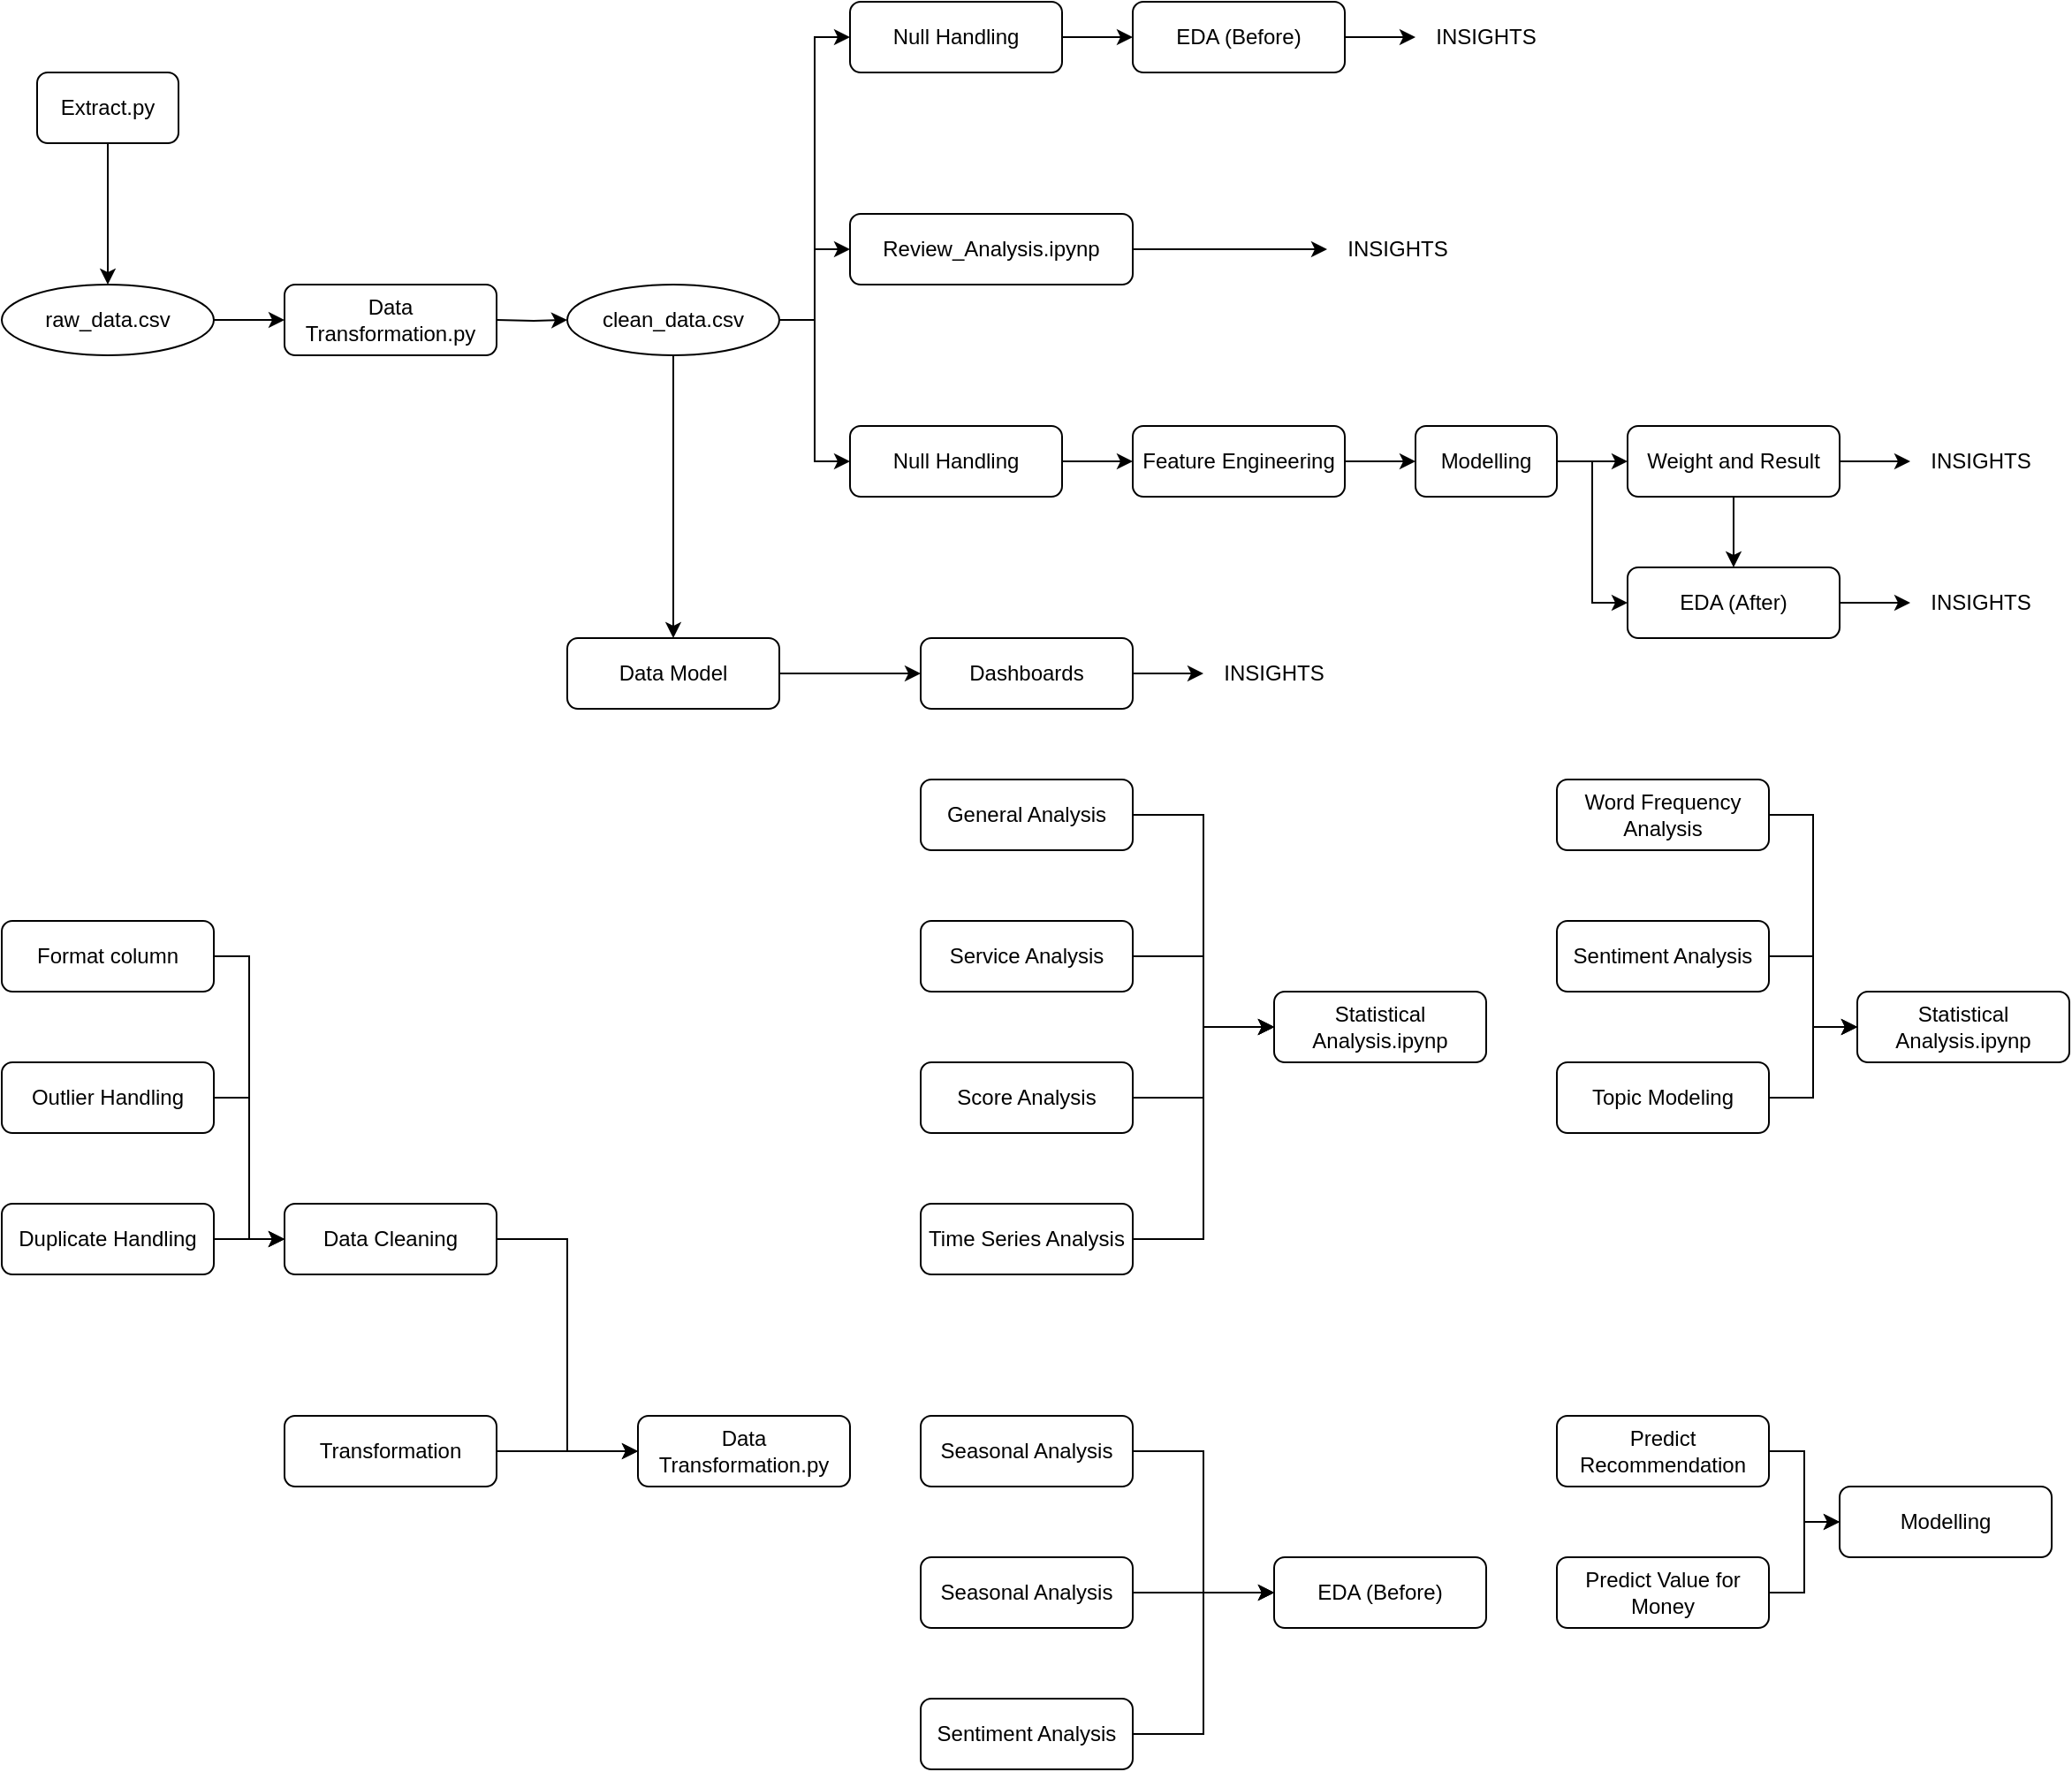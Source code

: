 <mxfile version="24.0.6" type="github">
  <diagram id="C5RBs43oDa-KdzZeNtuy" name="Page-1">
    <mxGraphModel dx="1434" dy="738" grid="1" gridSize="10" guides="1" tooltips="1" connect="1" arrows="1" fold="1" page="1" pageScale="1" pageWidth="1200" pageHeight="1600" math="0" shadow="0">
      <root>
        <mxCell id="WIyWlLk6GJQsqaUBKTNV-0" />
        <mxCell id="WIyWlLk6GJQsqaUBKTNV-1" parent="WIyWlLk6GJQsqaUBKTNV-0" />
        <mxCell id="07CyPVwS7ZV6MGK7Blt4-1" value="" style="edgeStyle=orthogonalEdgeStyle;rounded=0;orthogonalLoop=1;jettySize=auto;html=1;" parent="WIyWlLk6GJQsqaUBKTNV-1" source="WIyWlLk6GJQsqaUBKTNV-3" target="07CyPVwS7ZV6MGK7Blt4-0" edge="1">
          <mxGeometry relative="1" as="geometry" />
        </mxCell>
        <mxCell id="WIyWlLk6GJQsqaUBKTNV-3" value="Extract.py" style="rounded=1;whiteSpace=wrap;html=1;fontSize=12;glass=0;strokeWidth=1;shadow=0;" parent="WIyWlLk6GJQsqaUBKTNV-1" vertex="1">
          <mxGeometry x="60" y="400" width="80" height="40" as="geometry" />
        </mxCell>
        <mxCell id="07CyPVwS7ZV6MGK7Blt4-3" value="" style="edgeStyle=orthogonalEdgeStyle;rounded=0;orthogonalLoop=1;jettySize=auto;html=1;" parent="WIyWlLk6GJQsqaUBKTNV-1" source="07CyPVwS7ZV6MGK7Blt4-0" target="07CyPVwS7ZV6MGK7Blt4-2" edge="1">
          <mxGeometry relative="1" as="geometry" />
        </mxCell>
        <mxCell id="07CyPVwS7ZV6MGK7Blt4-0" value="raw_data.csv" style="ellipse;whiteSpace=wrap;html=1;rounded=1;glass=0;strokeWidth=1;shadow=0;" parent="WIyWlLk6GJQsqaUBKTNV-1" vertex="1">
          <mxGeometry x="40" y="520" width="120" height="40" as="geometry" />
        </mxCell>
        <mxCell id="07CyPVwS7ZV6MGK7Blt4-6" value="" style="edgeStyle=orthogonalEdgeStyle;rounded=0;orthogonalLoop=1;jettySize=auto;html=1;entryX=0;entryY=0.5;entryDx=0;entryDy=0;" parent="WIyWlLk6GJQsqaUBKTNV-1" target="07CyPVwS7ZV6MGK7Blt4-7" edge="1">
          <mxGeometry relative="1" as="geometry">
            <mxPoint x="320" y="540" as="sourcePoint" />
            <mxPoint x="400" y="540" as="targetPoint" />
          </mxGeometry>
        </mxCell>
        <mxCell id="07CyPVwS7ZV6MGK7Blt4-2" value="Data Transformation.py" style="rounded=1;whiteSpace=wrap;html=1;glass=0;strokeWidth=1;shadow=0;" parent="WIyWlLk6GJQsqaUBKTNV-1" vertex="1">
          <mxGeometry x="200" y="520" width="120" height="40" as="geometry" />
        </mxCell>
        <mxCell id="07CyPVwS7ZV6MGK7Blt4-16" style="edgeStyle=orthogonalEdgeStyle;rounded=0;orthogonalLoop=1;jettySize=auto;html=1;entryX=0;entryY=0.5;entryDx=0;entryDy=0;" parent="WIyWlLk6GJQsqaUBKTNV-1" source="-1pXZJCSbfHPmCtMx0VH-27" target="07CyPVwS7ZV6MGK7Blt4-15" edge="1">
          <mxGeometry relative="1" as="geometry">
            <mxPoint x="800" y="610" as="sourcePoint" />
          </mxGeometry>
        </mxCell>
        <mxCell id="07CyPVwS7ZV6MGK7Blt4-24" style="rounded=0;orthogonalLoop=1;jettySize=auto;html=1;entryX=0.5;entryY=0;entryDx=0;entryDy=0;" parent="WIyWlLk6GJQsqaUBKTNV-1" source="07CyPVwS7ZV6MGK7Blt4-7" target="U5L_itZijPAINbsH5atg-0" edge="1">
          <mxGeometry relative="1" as="geometry">
            <mxPoint x="260" y="630" as="targetPoint" />
          </mxGeometry>
        </mxCell>
        <mxCell id="WIjhdBddHIDx41--vkLS-14" style="edgeStyle=orthogonalEdgeStyle;rounded=0;orthogonalLoop=1;jettySize=auto;html=1;entryX=0;entryY=0.5;entryDx=0;entryDy=0;" parent="WIyWlLk6GJQsqaUBKTNV-1" source="07CyPVwS7ZV6MGK7Blt4-7" target="WIjhdBddHIDx41--vkLS-13" edge="1">
          <mxGeometry relative="1" as="geometry" />
        </mxCell>
        <mxCell id="07CyPVwS7ZV6MGK7Blt4-7" value="clean_data.csv" style="ellipse;whiteSpace=wrap;html=1;rounded=1;glass=0;strokeWidth=1;shadow=0;" parent="WIyWlLk6GJQsqaUBKTNV-1" vertex="1">
          <mxGeometry x="360" y="520" width="120" height="40" as="geometry" />
        </mxCell>
        <mxCell id="07CyPVwS7ZV6MGK7Blt4-18" value="" style="edgeStyle=orthogonalEdgeStyle;rounded=0;orthogonalLoop=1;jettySize=auto;html=1;entryX=0;entryY=0.5;entryDx=0;entryDy=0;" parent="WIyWlLk6GJQsqaUBKTNV-1" source="07CyPVwS7ZV6MGK7Blt4-15" target="07CyPVwS7ZV6MGK7Blt4-17" edge="1">
          <mxGeometry relative="1" as="geometry" />
        </mxCell>
        <mxCell id="07CyPVwS7ZV6MGK7Blt4-21" style="edgeStyle=orthogonalEdgeStyle;rounded=0;orthogonalLoop=1;jettySize=auto;html=1;exitX=1;exitY=0.5;exitDx=0;exitDy=0;entryX=0;entryY=0.5;entryDx=0;entryDy=0;" parent="WIyWlLk6GJQsqaUBKTNV-1" source="07CyPVwS7ZV6MGK7Blt4-15" target="07CyPVwS7ZV6MGK7Blt4-20" edge="1">
          <mxGeometry relative="1" as="geometry" />
        </mxCell>
        <mxCell id="07CyPVwS7ZV6MGK7Blt4-15" value="Modelling" style="rounded=1;whiteSpace=wrap;html=1;fontSize=12;glass=0;strokeWidth=1;shadow=0;" parent="WIyWlLk6GJQsqaUBKTNV-1" vertex="1">
          <mxGeometry x="840" y="600" width="80" height="40" as="geometry" />
        </mxCell>
        <mxCell id="07CyPVwS7ZV6MGK7Blt4-38" style="edgeStyle=orthogonalEdgeStyle;rounded=0;orthogonalLoop=1;jettySize=auto;html=1;exitX=1;exitY=0.5;exitDx=0;exitDy=0;" parent="WIyWlLk6GJQsqaUBKTNV-1" source="07CyPVwS7ZV6MGK7Blt4-17" target="07CyPVwS7ZV6MGK7Blt4-37" edge="1">
          <mxGeometry relative="1" as="geometry" />
        </mxCell>
        <mxCell id="07CyPVwS7ZV6MGK7Blt4-17" value="EDA (After)" style="rounded=1;whiteSpace=wrap;html=1;fontSize=12;glass=0;strokeWidth=1;shadow=0;" parent="WIyWlLk6GJQsqaUBKTNV-1" vertex="1">
          <mxGeometry x="960" y="680" width="120" height="40" as="geometry" />
        </mxCell>
        <mxCell id="07CyPVwS7ZV6MGK7Blt4-22" style="edgeStyle=orthogonalEdgeStyle;rounded=0;orthogonalLoop=1;jettySize=auto;html=1;exitX=0.5;exitY=1;exitDx=0;exitDy=0;" parent="WIyWlLk6GJQsqaUBKTNV-1" source="07CyPVwS7ZV6MGK7Blt4-20" target="07CyPVwS7ZV6MGK7Blt4-17" edge="1">
          <mxGeometry relative="1" as="geometry" />
        </mxCell>
        <mxCell id="07CyPVwS7ZV6MGK7Blt4-34" style="edgeStyle=orthogonalEdgeStyle;rounded=0;orthogonalLoop=1;jettySize=auto;html=1;" parent="WIyWlLk6GJQsqaUBKTNV-1" source="07CyPVwS7ZV6MGK7Blt4-20" target="07CyPVwS7ZV6MGK7Blt4-33" edge="1">
          <mxGeometry relative="1" as="geometry" />
        </mxCell>
        <mxCell id="07CyPVwS7ZV6MGK7Blt4-20" value="Weight and Result" style="rounded=1;whiteSpace=wrap;html=1;" parent="WIyWlLk6GJQsqaUBKTNV-1" vertex="1">
          <mxGeometry x="960" y="600" width="120" height="40" as="geometry" />
        </mxCell>
        <mxCell id="07CyPVwS7ZV6MGK7Blt4-36" style="edgeStyle=orthogonalEdgeStyle;rounded=0;orthogonalLoop=1;jettySize=auto;html=1;entryX=0;entryY=0.5;entryDx=0;entryDy=0;" parent="WIyWlLk6GJQsqaUBKTNV-1" source="07CyPVwS7ZV6MGK7Blt4-25" target="07CyPVwS7ZV6MGK7Blt4-35" edge="1">
          <mxGeometry relative="1" as="geometry" />
        </mxCell>
        <mxCell id="07CyPVwS7ZV6MGK7Blt4-25" value="Dashboards" style="rounded=1;whiteSpace=wrap;html=1;" parent="WIyWlLk6GJQsqaUBKTNV-1" vertex="1">
          <mxGeometry x="560" y="720" width="120" height="40" as="geometry" />
        </mxCell>
        <mxCell id="07CyPVwS7ZV6MGK7Blt4-33" value="INSIGHTS" style="text;html=1;align=center;verticalAlign=middle;whiteSpace=wrap;rounded=0;" parent="WIyWlLk6GJQsqaUBKTNV-1" vertex="1">
          <mxGeometry x="1120" y="600" width="80" height="40" as="geometry" />
        </mxCell>
        <mxCell id="07CyPVwS7ZV6MGK7Blt4-35" value="INSIGHTS" style="text;html=1;align=center;verticalAlign=middle;whiteSpace=wrap;rounded=0;" parent="WIyWlLk6GJQsqaUBKTNV-1" vertex="1">
          <mxGeometry x="720" y="720" width="80" height="40" as="geometry" />
        </mxCell>
        <mxCell id="07CyPVwS7ZV6MGK7Blt4-37" value="INSIGHTS" style="text;html=1;align=center;verticalAlign=middle;whiteSpace=wrap;rounded=0;" parent="WIyWlLk6GJQsqaUBKTNV-1" vertex="1">
          <mxGeometry x="1120" y="680" width="80" height="40" as="geometry" />
        </mxCell>
        <mxCell id="07CyPVwS7ZV6MGK7Blt4-39" value="Data Transformation.py" style="rounded=1;whiteSpace=wrap;html=1;glass=0;strokeWidth=1;shadow=0;" parent="WIyWlLk6GJQsqaUBKTNV-1" vertex="1">
          <mxGeometry x="400" y="1160" width="120" height="40" as="geometry" />
        </mxCell>
        <mxCell id="07CyPVwS7ZV6MGK7Blt4-48" style="edgeStyle=orthogonalEdgeStyle;rounded=0;orthogonalLoop=1;jettySize=auto;html=1;entryX=0;entryY=0.5;entryDx=0;entryDy=0;" parent="WIyWlLk6GJQsqaUBKTNV-1" source="07CyPVwS7ZV6MGK7Blt4-40" target="07CyPVwS7ZV6MGK7Blt4-39" edge="1">
          <mxGeometry relative="1" as="geometry" />
        </mxCell>
        <mxCell id="07CyPVwS7ZV6MGK7Blt4-40" value="Data Cleaning" style="rounded=1;whiteSpace=wrap;html=1;glass=0;strokeWidth=1;shadow=0;" parent="WIyWlLk6GJQsqaUBKTNV-1" vertex="1">
          <mxGeometry x="200" y="1040" width="120" height="40" as="geometry" />
        </mxCell>
        <mxCell id="07CyPVwS7ZV6MGK7Blt4-46" style="edgeStyle=orthogonalEdgeStyle;rounded=0;orthogonalLoop=1;jettySize=auto;html=1;entryX=0;entryY=0.5;entryDx=0;entryDy=0;" parent="WIyWlLk6GJQsqaUBKTNV-1" source="07CyPVwS7ZV6MGK7Blt4-43" target="07CyPVwS7ZV6MGK7Blt4-39" edge="1">
          <mxGeometry relative="1" as="geometry">
            <mxPoint x="400" y="1180" as="targetPoint" />
          </mxGeometry>
        </mxCell>
        <mxCell id="07CyPVwS7ZV6MGK7Blt4-43" value="Transformation" style="rounded=1;whiteSpace=wrap;html=1;glass=0;strokeWidth=1;shadow=0;" parent="WIyWlLk6GJQsqaUBKTNV-1" vertex="1">
          <mxGeometry x="200" y="1160" width="120" height="40" as="geometry" />
        </mxCell>
        <mxCell id="07CyPVwS7ZV6MGK7Blt4-50" style="edgeStyle=orthogonalEdgeStyle;rounded=0;orthogonalLoop=1;jettySize=auto;html=1;entryX=0;entryY=0.5;entryDx=0;entryDy=0;" parent="WIyWlLk6GJQsqaUBKTNV-1" source="07CyPVwS7ZV6MGK7Blt4-49" target="07CyPVwS7ZV6MGK7Blt4-40" edge="1">
          <mxGeometry relative="1" as="geometry" />
        </mxCell>
        <mxCell id="07CyPVwS7ZV6MGK7Blt4-49" value="Format column" style="rounded=1;whiteSpace=wrap;html=1;glass=0;strokeWidth=1;shadow=0;" parent="WIyWlLk6GJQsqaUBKTNV-1" vertex="1">
          <mxGeometry x="40" y="880" width="120" height="40" as="geometry" />
        </mxCell>
        <mxCell id="07CyPVwS7ZV6MGK7Blt4-54" value="" style="edgeStyle=orthogonalEdgeStyle;rounded=0;orthogonalLoop=1;jettySize=auto;html=1;entryX=0;entryY=0.5;entryDx=0;entryDy=0;" parent="WIyWlLk6GJQsqaUBKTNV-1" source="07CyPVwS7ZV6MGK7Blt4-53" target="07CyPVwS7ZV6MGK7Blt4-40" edge="1">
          <mxGeometry relative="1" as="geometry" />
        </mxCell>
        <mxCell id="07CyPVwS7ZV6MGK7Blt4-53" value="Outlier Handling" style="rounded=1;whiteSpace=wrap;html=1;glass=0;strokeWidth=1;shadow=0;" parent="WIyWlLk6GJQsqaUBKTNV-1" vertex="1">
          <mxGeometry x="40" y="960" width="120" height="40" as="geometry" />
        </mxCell>
        <mxCell id="07CyPVwS7ZV6MGK7Blt4-56" value="" style="edgeStyle=orthogonalEdgeStyle;rounded=0;orthogonalLoop=1;jettySize=auto;html=1;" parent="WIyWlLk6GJQsqaUBKTNV-1" source="07CyPVwS7ZV6MGK7Blt4-55" target="07CyPVwS7ZV6MGK7Blt4-40" edge="1">
          <mxGeometry relative="1" as="geometry" />
        </mxCell>
        <mxCell id="07CyPVwS7ZV6MGK7Blt4-55" value="Duplicate Handling" style="rounded=1;whiteSpace=wrap;html=1;glass=0;strokeWidth=1;shadow=0;" parent="WIyWlLk6GJQsqaUBKTNV-1" vertex="1">
          <mxGeometry x="40" y="1040" width="120" height="40" as="geometry" />
        </mxCell>
        <mxCell id="-1pXZJCSbfHPmCtMx0VH-33" style="edgeStyle=orthogonalEdgeStyle;rounded=0;orthogonalLoop=1;jettySize=auto;html=1;entryX=0;entryY=0.5;entryDx=0;entryDy=0;" parent="WIyWlLk6GJQsqaUBKTNV-1" source="-1pXZJCSbfHPmCtMx0VH-12" target="-1pXZJCSbfHPmCtMx0VH-36" edge="1">
          <mxGeometry relative="1" as="geometry">
            <mxPoint x="830" y="380" as="targetPoint" />
          </mxGeometry>
        </mxCell>
        <mxCell id="-1pXZJCSbfHPmCtMx0VH-12" value="EDA (Before)" style="rounded=1;whiteSpace=wrap;html=1;fontSize=12;glass=0;strokeWidth=1;shadow=0;" parent="WIyWlLk6GJQsqaUBKTNV-1" vertex="1">
          <mxGeometry x="680" y="360" width="120" height="40" as="geometry" />
        </mxCell>
        <mxCell id="-1pXZJCSbfHPmCtMx0VH-13" value="" style="edgeStyle=orthogonalEdgeStyle;rounded=0;orthogonalLoop=1;jettySize=auto;html=1;" parent="WIyWlLk6GJQsqaUBKTNV-1" source="-1pXZJCSbfHPmCtMx0VH-14" target="-1pXZJCSbfHPmCtMx0VH-12" edge="1">
          <mxGeometry relative="1" as="geometry" />
        </mxCell>
        <mxCell id="-1pXZJCSbfHPmCtMx0VH-14" value="Null Handling" style="rounded=1;whiteSpace=wrap;html=1;glass=0;strokeWidth=1;shadow=0;" parent="WIyWlLk6GJQsqaUBKTNV-1" vertex="1">
          <mxGeometry x="520" y="360" width="120" height="40" as="geometry" />
        </mxCell>
        <mxCell id="-1pXZJCSbfHPmCtMx0VH-16" value="" style="endArrow=classic;html=1;rounded=0;entryX=0;entryY=0.5;entryDx=0;entryDy=0;exitX=1;exitY=0.5;exitDx=0;exitDy=0;edgeStyle=orthogonalEdgeStyle;" parent="WIyWlLk6GJQsqaUBKTNV-1" source="07CyPVwS7ZV6MGK7Blt4-7" target="-1pXZJCSbfHPmCtMx0VH-14" edge="1">
          <mxGeometry width="50" height="50" relative="1" as="geometry">
            <mxPoint x="480" y="420" as="sourcePoint" />
            <mxPoint x="550" y="250" as="targetPoint" />
            <Array as="points">
              <mxPoint x="500" y="540" />
              <mxPoint x="500" y="380" />
            </Array>
          </mxGeometry>
        </mxCell>
        <mxCell id="-1pXZJCSbfHPmCtMx0VH-26" value="" style="edgeStyle=orthogonalEdgeStyle;rounded=0;orthogonalLoop=1;jettySize=auto;html=1;exitX=1;exitY=0.5;exitDx=0;exitDy=0;entryX=0;entryY=0.5;entryDx=0;entryDy=0;" parent="WIyWlLk6GJQsqaUBKTNV-1" source="-1pXZJCSbfHPmCtMx0VH-41" target="-1pXZJCSbfHPmCtMx0VH-27" edge="1">
          <mxGeometry relative="1" as="geometry">
            <mxPoint x="480" y="540" as="sourcePoint" />
            <mxPoint x="520" y="610" as="targetPoint" />
          </mxGeometry>
        </mxCell>
        <mxCell id="-1pXZJCSbfHPmCtMx0VH-27" value="Feature Engineering" style="rounded=1;whiteSpace=wrap;html=1;" parent="WIyWlLk6GJQsqaUBKTNV-1" vertex="1">
          <mxGeometry x="680" y="600" width="120" height="40" as="geometry" />
        </mxCell>
        <mxCell id="-1pXZJCSbfHPmCtMx0VH-36" value="INSIGHTS" style="text;html=1;align=center;verticalAlign=middle;whiteSpace=wrap;rounded=0;" parent="WIyWlLk6GJQsqaUBKTNV-1" vertex="1">
          <mxGeometry x="840" y="360" width="80" height="40" as="geometry" />
        </mxCell>
        <mxCell id="-1pXZJCSbfHPmCtMx0VH-41" value="Null Handling" style="rounded=1;whiteSpace=wrap;html=1;" parent="WIyWlLk6GJQsqaUBKTNV-1" vertex="1">
          <mxGeometry x="520" y="600" width="120" height="40" as="geometry" />
        </mxCell>
        <mxCell id="-1pXZJCSbfHPmCtMx0VH-47" style="edgeStyle=orthogonalEdgeStyle;rounded=0;orthogonalLoop=1;jettySize=auto;html=1;entryX=0;entryY=0.5;entryDx=0;entryDy=0;" parent="WIyWlLk6GJQsqaUBKTNV-1" source="-1pXZJCSbfHPmCtMx0VH-43" target="-1pXZJCSbfHPmCtMx0VH-46" edge="1">
          <mxGeometry relative="1" as="geometry" />
        </mxCell>
        <mxCell id="-1pXZJCSbfHPmCtMx0VH-43" value="Predict Recommendation" style="rounded=1;whiteSpace=wrap;html=1;" parent="WIyWlLk6GJQsqaUBKTNV-1" vertex="1">
          <mxGeometry x="920" y="1160" width="120" height="40" as="geometry" />
        </mxCell>
        <mxCell id="-1pXZJCSbfHPmCtMx0VH-48" value="" style="edgeStyle=orthogonalEdgeStyle;rounded=0;orthogonalLoop=1;jettySize=auto;html=1;" parent="WIyWlLk6GJQsqaUBKTNV-1" source="-1pXZJCSbfHPmCtMx0VH-44" target="-1pXZJCSbfHPmCtMx0VH-46" edge="1">
          <mxGeometry relative="1" as="geometry" />
        </mxCell>
        <mxCell id="-1pXZJCSbfHPmCtMx0VH-44" value="Predict Value for Money" style="rounded=1;whiteSpace=wrap;html=1;" parent="WIyWlLk6GJQsqaUBKTNV-1" vertex="1">
          <mxGeometry x="920" y="1240" width="120" height="40" as="geometry" />
        </mxCell>
        <mxCell id="-1pXZJCSbfHPmCtMx0VH-46" value="Modelling" style="rounded=1;whiteSpace=wrap;html=1;" parent="WIyWlLk6GJQsqaUBKTNV-1" vertex="1">
          <mxGeometry x="1080" y="1200" width="120" height="40" as="geometry" />
        </mxCell>
        <mxCell id="IEbrmYlPkqhg8Je9HcmO-33" style="edgeStyle=orthogonalEdgeStyle;rounded=0;orthogonalLoop=1;jettySize=auto;html=1;" parent="WIyWlLk6GJQsqaUBKTNV-1" source="IEbrmYlPkqhg8Je9HcmO-15" edge="1">
          <mxGeometry relative="1" as="geometry">
            <mxPoint x="760" y="940" as="targetPoint" />
            <Array as="points">
              <mxPoint x="720" y="900" />
              <mxPoint x="720" y="940" />
            </Array>
          </mxGeometry>
        </mxCell>
        <mxCell id="IEbrmYlPkqhg8Je9HcmO-15" value="Service Analysis" style="rounded=1;whiteSpace=wrap;html=1;" parent="WIyWlLk6GJQsqaUBKTNV-1" vertex="1">
          <mxGeometry x="560" y="880" width="120" height="40" as="geometry" />
        </mxCell>
        <mxCell id="IEbrmYlPkqhg8Je9HcmO-34" style="edgeStyle=orthogonalEdgeStyle;rounded=0;orthogonalLoop=1;jettySize=auto;html=1;entryX=0;entryY=0.5;entryDx=0;entryDy=0;" parent="WIyWlLk6GJQsqaUBKTNV-1" source="IEbrmYlPkqhg8Je9HcmO-16" target="IEbrmYlPkqhg8Je9HcmO-31" edge="1">
          <mxGeometry relative="1" as="geometry" />
        </mxCell>
        <mxCell id="IEbrmYlPkqhg8Je9HcmO-16" value="Score Analysis" style="rounded=1;whiteSpace=wrap;html=1;" parent="WIyWlLk6GJQsqaUBKTNV-1" vertex="1">
          <mxGeometry x="560" y="960" width="120" height="40" as="geometry" />
        </mxCell>
        <mxCell id="IEbrmYlPkqhg8Je9HcmO-35" style="edgeStyle=orthogonalEdgeStyle;rounded=0;orthogonalLoop=1;jettySize=auto;html=1;entryX=0;entryY=0.5;entryDx=0;entryDy=0;" parent="WIyWlLk6GJQsqaUBKTNV-1" source="IEbrmYlPkqhg8Je9HcmO-17" target="IEbrmYlPkqhg8Je9HcmO-31" edge="1">
          <mxGeometry relative="1" as="geometry" />
        </mxCell>
        <mxCell id="IEbrmYlPkqhg8Je9HcmO-17" value="Time Series Analysis" style="rounded=1;whiteSpace=wrap;html=1;" parent="WIyWlLk6GJQsqaUBKTNV-1" vertex="1">
          <mxGeometry x="560" y="1040" width="120" height="40" as="geometry" />
        </mxCell>
        <mxCell id="IEbrmYlPkqhg8Je9HcmO-32" style="edgeStyle=orthogonalEdgeStyle;rounded=0;orthogonalLoop=1;jettySize=auto;html=1;entryX=0;entryY=0.5;entryDx=0;entryDy=0;" parent="WIyWlLk6GJQsqaUBKTNV-1" source="IEbrmYlPkqhg8Je9HcmO-19" target="IEbrmYlPkqhg8Je9HcmO-31" edge="1">
          <mxGeometry relative="1" as="geometry" />
        </mxCell>
        <mxCell id="IEbrmYlPkqhg8Je9HcmO-19" value="General Analysis" style="rounded=1;whiteSpace=wrap;html=1;" parent="WIyWlLk6GJQsqaUBKTNV-1" vertex="1">
          <mxGeometry x="560" y="800" width="120" height="40" as="geometry" />
        </mxCell>
        <mxCell id="IEbrmYlPkqhg8Je9HcmO-40" style="edgeStyle=orthogonalEdgeStyle;rounded=0;orthogonalLoop=1;jettySize=auto;html=1;entryX=0;entryY=0.5;entryDx=0;entryDy=0;" parent="WIyWlLk6GJQsqaUBKTNV-1" source="IEbrmYlPkqhg8Je9HcmO-27" target="IEbrmYlPkqhg8Je9HcmO-37" edge="1">
          <mxGeometry relative="1" as="geometry">
            <mxPoint x="720" y="1260" as="targetPoint" />
          </mxGeometry>
        </mxCell>
        <mxCell id="IEbrmYlPkqhg8Je9HcmO-27" value="Sentiment Analysis" style="rounded=1;whiteSpace=wrap;html=1;fontSize=12;glass=0;strokeWidth=1;shadow=0;" parent="WIyWlLk6GJQsqaUBKTNV-1" vertex="1">
          <mxGeometry x="560" y="1320" width="120" height="40" as="geometry" />
        </mxCell>
        <mxCell id="IEbrmYlPkqhg8Je9HcmO-39" style="edgeStyle=orthogonalEdgeStyle;rounded=0;orthogonalLoop=1;jettySize=auto;html=1;" parent="WIyWlLk6GJQsqaUBKTNV-1" source="IEbrmYlPkqhg8Je9HcmO-28" target="IEbrmYlPkqhg8Je9HcmO-37" edge="1">
          <mxGeometry relative="1" as="geometry" />
        </mxCell>
        <mxCell id="IEbrmYlPkqhg8Je9HcmO-28" value="Seasonal Analysis" style="rounded=1;whiteSpace=wrap;html=1;fontSize=12;glass=0;strokeWidth=1;shadow=0;" parent="WIyWlLk6GJQsqaUBKTNV-1" vertex="1">
          <mxGeometry x="560" y="1240" width="120" height="40" as="geometry" />
        </mxCell>
        <mxCell id="IEbrmYlPkqhg8Je9HcmO-38" style="edgeStyle=orthogonalEdgeStyle;rounded=0;orthogonalLoop=1;jettySize=auto;html=1;entryX=0;entryY=0.5;entryDx=0;entryDy=0;" parent="WIyWlLk6GJQsqaUBKTNV-1" source="IEbrmYlPkqhg8Je9HcmO-29" target="IEbrmYlPkqhg8Je9HcmO-37" edge="1">
          <mxGeometry relative="1" as="geometry" />
        </mxCell>
        <mxCell id="IEbrmYlPkqhg8Je9HcmO-29" value="Seasonal Analysis" style="rounded=1;whiteSpace=wrap;html=1;fontSize=12;glass=0;strokeWidth=1;shadow=0;" parent="WIyWlLk6GJQsqaUBKTNV-1" vertex="1">
          <mxGeometry x="560" y="1160" width="120" height="40" as="geometry" />
        </mxCell>
        <mxCell id="IEbrmYlPkqhg8Je9HcmO-31" value="Statistical Analysis.ipynp" style="rounded=1;whiteSpace=wrap;html=1;fontSize=12;glass=0;strokeWidth=1;shadow=0;" parent="WIyWlLk6GJQsqaUBKTNV-1" vertex="1">
          <mxGeometry x="760" y="920" width="120" height="40" as="geometry" />
        </mxCell>
        <mxCell id="IEbrmYlPkqhg8Je9HcmO-37" value="EDA (Before)" style="rounded=1;whiteSpace=wrap;html=1;fontSize=12;glass=0;strokeWidth=1;shadow=0;" parent="WIyWlLk6GJQsqaUBKTNV-1" vertex="1">
          <mxGeometry x="760" y="1240" width="120" height="40" as="geometry" />
        </mxCell>
        <mxCell id="WIjhdBddHIDx41--vkLS-9" style="edgeStyle=orthogonalEdgeStyle;rounded=0;orthogonalLoop=1;jettySize=auto;html=1;entryX=0;entryY=0.5;entryDx=0;entryDy=0;" parent="WIyWlLk6GJQsqaUBKTNV-1" source="WIjhdBddHIDx41--vkLS-1" target="WIjhdBddHIDx41--vkLS-8" edge="1">
          <mxGeometry relative="1" as="geometry" />
        </mxCell>
        <mxCell id="WIjhdBddHIDx41--vkLS-1" value="Sentiment Analysis" style="rounded=1;whiteSpace=wrap;html=1;" parent="WIyWlLk6GJQsqaUBKTNV-1" vertex="1">
          <mxGeometry x="920" y="880" width="120" height="40" as="geometry" />
        </mxCell>
        <mxCell id="WIjhdBddHIDx41--vkLS-2" style="edgeStyle=orthogonalEdgeStyle;rounded=0;orthogonalLoop=1;jettySize=auto;html=1;entryX=0;entryY=0.5;entryDx=0;entryDy=0;" parent="WIyWlLk6GJQsqaUBKTNV-1" source="WIjhdBddHIDx41--vkLS-3" target="WIjhdBddHIDx41--vkLS-8" edge="1">
          <mxGeometry relative="1" as="geometry" />
        </mxCell>
        <mxCell id="WIjhdBddHIDx41--vkLS-3" value="Topic Modeling" style="rounded=1;whiteSpace=wrap;html=1;" parent="WIyWlLk6GJQsqaUBKTNV-1" vertex="1">
          <mxGeometry x="920" y="960" width="120" height="40" as="geometry" />
        </mxCell>
        <mxCell id="WIjhdBddHIDx41--vkLS-6" style="edgeStyle=orthogonalEdgeStyle;rounded=0;orthogonalLoop=1;jettySize=auto;html=1;entryX=0;entryY=0.5;entryDx=0;entryDy=0;" parent="WIyWlLk6GJQsqaUBKTNV-1" source="WIjhdBddHIDx41--vkLS-7" target="WIjhdBddHIDx41--vkLS-8" edge="1">
          <mxGeometry relative="1" as="geometry" />
        </mxCell>
        <mxCell id="WIjhdBddHIDx41--vkLS-7" value="Word Frequency Analysis" style="rounded=1;whiteSpace=wrap;html=1;" parent="WIyWlLk6GJQsqaUBKTNV-1" vertex="1">
          <mxGeometry x="920" y="800" width="120" height="40" as="geometry" />
        </mxCell>
        <mxCell id="WIjhdBddHIDx41--vkLS-8" value="Statistical Analysis.ipynp" style="rounded=1;whiteSpace=wrap;html=1;fontSize=12;glass=0;strokeWidth=1;shadow=0;" parent="WIyWlLk6GJQsqaUBKTNV-1" vertex="1">
          <mxGeometry x="1090" y="920" width="120" height="40" as="geometry" />
        </mxCell>
        <mxCell id="WIjhdBddHIDx41--vkLS-12" value="" style="edgeStyle=orthogonalEdgeStyle;rounded=0;orthogonalLoop=1;jettySize=auto;html=1;" parent="WIyWlLk6GJQsqaUBKTNV-1" source="WIjhdBddHIDx41--vkLS-13" target="WIjhdBddHIDx41--vkLS-15" edge="1">
          <mxGeometry relative="1" as="geometry">
            <mxPoint x="680" y="500" as="targetPoint" />
          </mxGeometry>
        </mxCell>
        <mxCell id="WIjhdBddHIDx41--vkLS-13" value="Review_Analysis.ipynp" style="rounded=1;whiteSpace=wrap;html=1;glass=0;strokeWidth=1;shadow=0;" parent="WIyWlLk6GJQsqaUBKTNV-1" vertex="1">
          <mxGeometry x="520" y="480" width="160" height="40" as="geometry" />
        </mxCell>
        <mxCell id="WIjhdBddHIDx41--vkLS-15" value="INSIGHTS" style="text;html=1;align=center;verticalAlign=middle;whiteSpace=wrap;rounded=0;" parent="WIyWlLk6GJQsqaUBKTNV-1" vertex="1">
          <mxGeometry x="790" y="480" width="80" height="40" as="geometry" />
        </mxCell>
        <mxCell id="0Wu0GnvM-Ye9wohLnMms-0" value="" style="endArrow=classic;html=1;rounded=0;exitX=1;exitY=0.5;exitDx=0;exitDy=0;entryX=0;entryY=0.5;entryDx=0;entryDy=0;edgeStyle=orthogonalEdgeStyle;" parent="WIyWlLk6GJQsqaUBKTNV-1" source="07CyPVwS7ZV6MGK7Blt4-7" target="-1pXZJCSbfHPmCtMx0VH-41" edge="1">
          <mxGeometry width="50" height="50" relative="1" as="geometry">
            <mxPoint x="700" y="620" as="sourcePoint" />
            <mxPoint x="750" y="570" as="targetPoint" />
          </mxGeometry>
        </mxCell>
        <mxCell id="U5L_itZijPAINbsH5atg-1" style="edgeStyle=orthogonalEdgeStyle;rounded=0;orthogonalLoop=1;jettySize=auto;html=1;" edge="1" parent="WIyWlLk6GJQsqaUBKTNV-1" source="U5L_itZijPAINbsH5atg-0" target="07CyPVwS7ZV6MGK7Blt4-25">
          <mxGeometry relative="1" as="geometry" />
        </mxCell>
        <mxCell id="U5L_itZijPAINbsH5atg-0" value="Data Model" style="rounded=1;whiteSpace=wrap;html=1;" vertex="1" parent="WIyWlLk6GJQsqaUBKTNV-1">
          <mxGeometry x="360" y="720" width="120" height="40" as="geometry" />
        </mxCell>
      </root>
    </mxGraphModel>
  </diagram>
</mxfile>
